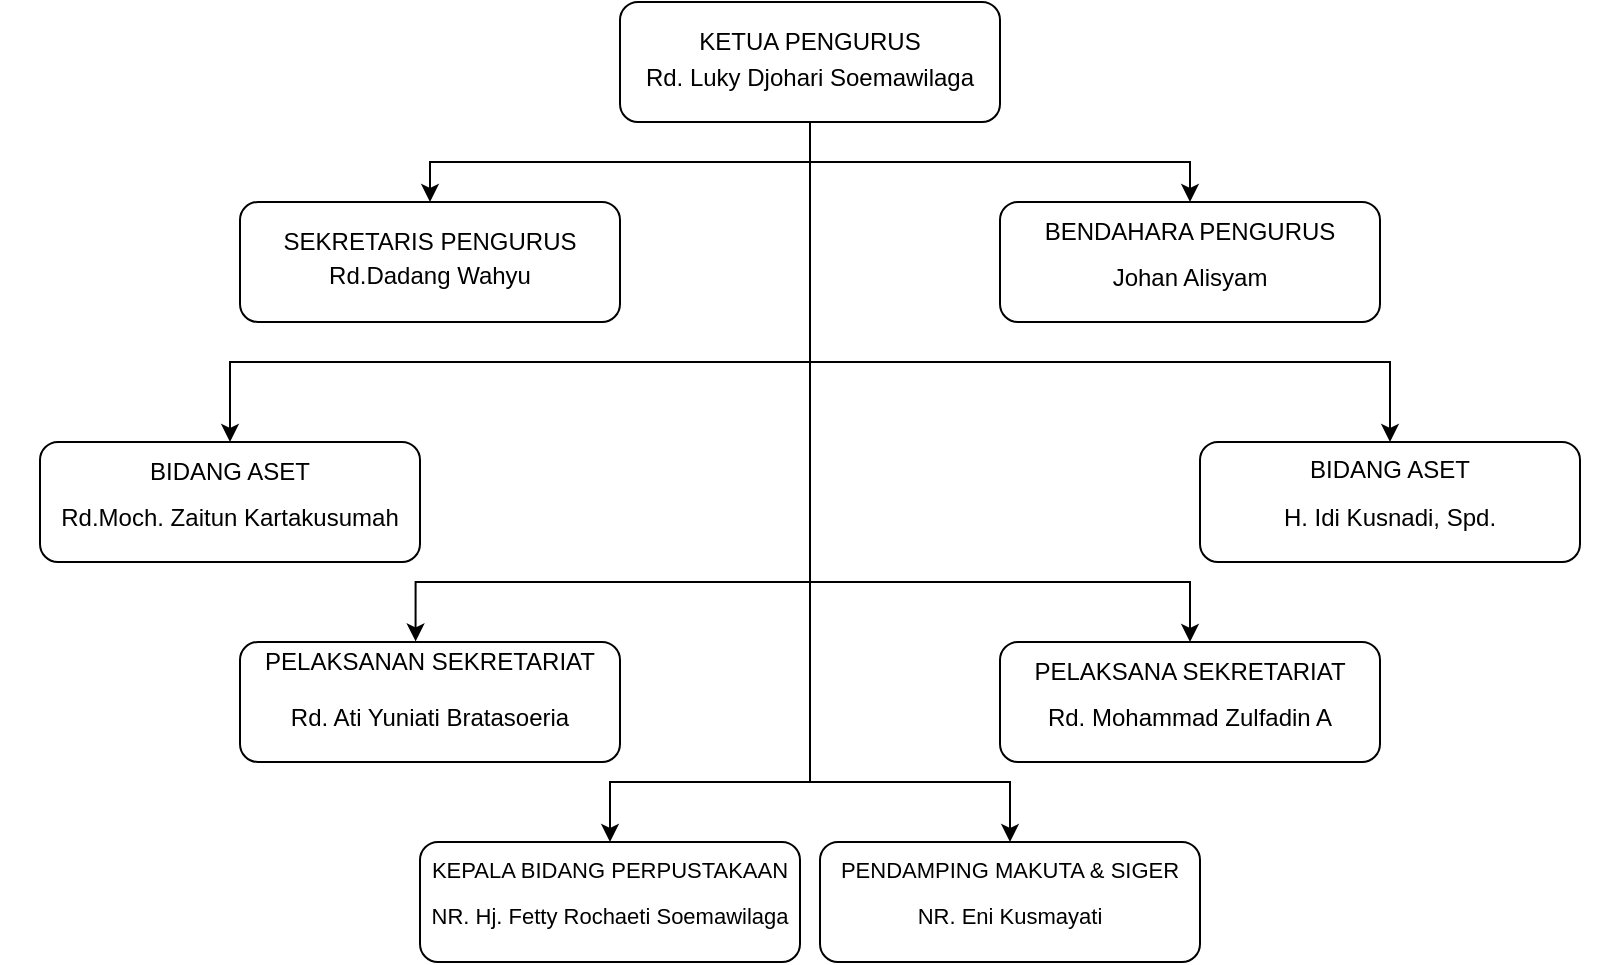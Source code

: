 <mxfile version="21.6.8" type="device">
  <diagram name="Page-1" id="5S7XBAYACDVpQ4MUEkE2">
    <mxGraphModel dx="1118" dy="572" grid="1" gridSize="10" guides="1" tooltips="1" connect="1" arrows="1" fold="1" page="1" pageScale="1" pageWidth="850" pageHeight="1100" math="0" shadow="0">
      <root>
        <mxCell id="0" />
        <mxCell id="1" parent="0" />
        <mxCell id="wAHFAcoijXSZADkG11Bx-6" style="edgeStyle=orthogonalEdgeStyle;rounded=0;orthogonalLoop=1;jettySize=auto;html=1;entryX=0.5;entryY=0;entryDx=0;entryDy=0;" edge="1" parent="1" source="wAHFAcoijXSZADkG11Bx-2" target="wAHFAcoijXSZADkG11Bx-3">
          <mxGeometry relative="1" as="geometry" />
        </mxCell>
        <mxCell id="wAHFAcoijXSZADkG11Bx-7" style="edgeStyle=orthogonalEdgeStyle;rounded=0;orthogonalLoop=1;jettySize=auto;html=1;" edge="1" parent="1" source="wAHFAcoijXSZADkG11Bx-2" target="wAHFAcoijXSZADkG11Bx-4">
          <mxGeometry relative="1" as="geometry" />
        </mxCell>
        <mxCell id="wAHFAcoijXSZADkG11Bx-8" style="edgeStyle=orthogonalEdgeStyle;rounded=0;orthogonalLoop=1;jettySize=auto;html=1;entryX=0.5;entryY=0;entryDx=0;entryDy=0;" edge="1" parent="1" source="wAHFAcoijXSZADkG11Bx-2" target="wAHFAcoijXSZADkG11Bx-5">
          <mxGeometry relative="1" as="geometry">
            <Array as="points">
              <mxPoint x="425" y="250" />
              <mxPoint x="135" y="250" />
            </Array>
          </mxGeometry>
        </mxCell>
        <mxCell id="wAHFAcoijXSZADkG11Bx-10" style="edgeStyle=orthogonalEdgeStyle;rounded=0;orthogonalLoop=1;jettySize=auto;html=1;entryX=0.5;entryY=0;entryDx=0;entryDy=0;" edge="1" parent="1" source="wAHFAcoijXSZADkG11Bx-2" target="wAHFAcoijXSZADkG11Bx-9">
          <mxGeometry relative="1" as="geometry">
            <Array as="points">
              <mxPoint x="425" y="250" />
              <mxPoint x="715" y="250" />
            </Array>
          </mxGeometry>
        </mxCell>
        <mxCell id="wAHFAcoijXSZADkG11Bx-13" style="edgeStyle=orthogonalEdgeStyle;rounded=0;orthogonalLoop=1;jettySize=auto;html=1;entryX=0.462;entryY=-0.005;entryDx=0;entryDy=0;entryPerimeter=0;" edge="1" parent="1" source="wAHFAcoijXSZADkG11Bx-2" target="wAHFAcoijXSZADkG11Bx-11">
          <mxGeometry relative="1" as="geometry">
            <Array as="points">
              <mxPoint x="425" y="360" />
              <mxPoint x="228" y="360" />
            </Array>
          </mxGeometry>
        </mxCell>
        <mxCell id="wAHFAcoijXSZADkG11Bx-14" style="edgeStyle=orthogonalEdgeStyle;rounded=0;orthogonalLoop=1;jettySize=auto;html=1;" edge="1" parent="1" source="wAHFAcoijXSZADkG11Bx-2" target="wAHFAcoijXSZADkG11Bx-12">
          <mxGeometry relative="1" as="geometry">
            <Array as="points">
              <mxPoint x="425" y="360" />
              <mxPoint x="615" y="360" />
            </Array>
          </mxGeometry>
        </mxCell>
        <mxCell id="wAHFAcoijXSZADkG11Bx-17" style="edgeStyle=orthogonalEdgeStyle;rounded=0;orthogonalLoop=1;jettySize=auto;html=1;entryX=0.5;entryY=0;entryDx=0;entryDy=0;" edge="1" parent="1" source="wAHFAcoijXSZADkG11Bx-2" target="wAHFAcoijXSZADkG11Bx-15">
          <mxGeometry relative="1" as="geometry">
            <Array as="points">
              <mxPoint x="425" y="460" />
              <mxPoint x="325" y="460" />
            </Array>
          </mxGeometry>
        </mxCell>
        <mxCell id="wAHFAcoijXSZADkG11Bx-18" style="edgeStyle=orthogonalEdgeStyle;rounded=0;orthogonalLoop=1;jettySize=auto;html=1;" edge="1" parent="1" source="wAHFAcoijXSZADkG11Bx-2" target="wAHFAcoijXSZADkG11Bx-16">
          <mxGeometry relative="1" as="geometry">
            <Array as="points">
              <mxPoint x="425" y="460" />
              <mxPoint x="525" y="460" />
            </Array>
          </mxGeometry>
        </mxCell>
        <mxCell id="wAHFAcoijXSZADkG11Bx-2" value="KETUA PENGURUS&lt;br&gt;&lt;table style=&quot;border-collapse:&lt;br/&gt; collapse;width:172pt&quot; width=&quot;230&quot; cellspacing=&quot;0&quot; cellpadding=&quot;0&quot; border=&quot;0&quot;&gt;&lt;tbody&gt;&lt;tr style=&quot;height:15.65pt&quot; height=&quot;21&quot;&gt;  &lt;td style=&quot;height:15.65pt;width:172pt&quot; width=&quot;230&quot; class=&quot;xl63&quot; height=&quot;21&quot;&gt;Rd. Luky Djohari Soemawilaga&lt;/td&gt;&lt;/tr&gt;&lt;/tbody&gt;&lt;/table&gt;" style="rounded=1;whiteSpace=wrap;html=1;verticalAlign=middle;" vertex="1" parent="1">
          <mxGeometry x="330" y="70" width="190" height="60" as="geometry" />
        </mxCell>
        <mxCell id="wAHFAcoijXSZADkG11Bx-3" value="SEKRETARIS PENGURUS&lt;br&gt;&lt;table style=&quot;border-collapse:&lt;br/&gt; collapse;width:172pt&quot; width=&quot;230&quot; cellspacing=&quot;0&quot; cellpadding=&quot;0&quot; border=&quot;0&quot;&gt;&lt;tbody&gt;&lt;tr style=&quot;height:15.65pt&quot; height=&quot;21&quot;&gt;  &lt;td style=&quot;height:15.65pt;width:172pt&quot; width=&quot;230&quot; class=&quot;xl63&quot; height=&quot;21&quot;&gt;&lt;table style=&quot;border-collapse:&lt;br/&gt; collapse;width:172pt&quot; width=&quot;230&quot; cellspacing=&quot;0&quot; cellpadding=&quot;0&quot; border=&quot;0&quot;&gt;&lt;tbody&gt;&lt;tr style=&quot;height:15.05pt&quot; height=&quot;20&quot;&gt;  &lt;td style=&quot;height:15.05pt;width:172pt&quot; width=&quot;230&quot; class=&quot;xl65&quot; height=&quot;20&quot;&gt;Rd.Dadang Wahyu&lt;/td&gt;&lt;/tr&gt;&lt;/tbody&gt;&lt;/table&gt;&lt;/td&gt;&lt;/tr&gt;&lt;/tbody&gt;&lt;/table&gt;" style="rounded=1;whiteSpace=wrap;html=1;verticalAlign=middle;" vertex="1" parent="1">
          <mxGeometry x="140" y="170" width="190" height="60" as="geometry" />
        </mxCell>
        <mxCell id="wAHFAcoijXSZADkG11Bx-4" value="BENDAHARA PENGURUS&lt;br&gt;&lt;table style=&quot;border-collapse:&lt;br/&gt; collapse;width:172pt&quot; width=&quot;230&quot; cellspacing=&quot;0&quot; cellpadding=&quot;0&quot; border=&quot;0&quot;&gt;&lt;tbody&gt;&lt;tr style=&quot;height:15.65pt&quot; height=&quot;21&quot;&gt;  &lt;td style=&quot;height:15.65pt;width:172pt&quot; width=&quot;230&quot; class=&quot;xl63&quot; height=&quot;21&quot;&gt;&lt;table style=&quot;border-collapse:&lt;br/&gt; collapse;width:172pt&quot; width=&quot;230&quot; cellspacing=&quot;0&quot; cellpadding=&quot;0&quot; border=&quot;0&quot;&gt;&lt;tbody&gt;&lt;tr style=&quot;mso-height-source:userset;height:22.55pt&quot; height=&quot;30&quot;&gt;  &lt;td style=&quot;height:22.55pt;width:172pt&quot; width=&quot;230&quot; class=&quot;xl65&quot; height=&quot;30&quot;&gt;Johan Alisyam&lt;/td&gt;&lt;/tr&gt;&lt;/tbody&gt;&lt;/table&gt;&lt;/td&gt;&lt;/tr&gt;&lt;/tbody&gt;&lt;/table&gt;" style="rounded=1;whiteSpace=wrap;html=1;verticalAlign=middle;" vertex="1" parent="1">
          <mxGeometry x="520" y="170" width="190" height="60" as="geometry" />
        </mxCell>
        <mxCell id="wAHFAcoijXSZADkG11Bx-5" value="BIDANG ASET&lt;br&gt;&lt;table style=&quot;border-collapse:&lt;br/&gt; collapse;width:172pt&quot; width=&quot;230&quot; cellspacing=&quot;0&quot; cellpadding=&quot;0&quot; border=&quot;0&quot;&gt;&lt;tbody&gt;&lt;tr style=&quot;height:15.65pt&quot; height=&quot;21&quot;&gt;  &lt;td style=&quot;height:15.65pt;width:172pt&quot; width=&quot;230&quot; class=&quot;xl63&quot; height=&quot;21&quot;&gt;&lt;table style=&quot;border-collapse:&lt;br/&gt; collapse;width:172pt&quot; width=&quot;230&quot; cellspacing=&quot;0&quot; cellpadding=&quot;0&quot; border=&quot;0&quot;&gt;&lt;tbody&gt;&lt;tr style=&quot;mso-height-source:userset;height:22.55pt&quot; height=&quot;30&quot;&gt;  &lt;td style=&quot;height:22.55pt;width:172pt&quot; width=&quot;230&quot; class=&quot;xl65&quot; height=&quot;30&quot;&gt;&lt;table style=&quot;border-collapse:&lt;br/&gt; collapse;width:172pt&quot; width=&quot;230&quot; cellspacing=&quot;0&quot; cellpadding=&quot;0&quot; border=&quot;0&quot;&gt;&lt;tbody&gt;&lt;tr style=&quot;mso-height-source:userset;height:23.35pt&quot; height=&quot;31&quot;&gt;  &lt;td style=&quot;height:23.35pt;width:172pt&quot; width=&quot;230&quot; class=&quot;xl65&quot; height=&quot;31&quot;&gt;Rd.Moch. Zaitun Kartakusumah&lt;/td&gt;&lt;/tr&gt;&lt;/tbody&gt;&lt;/table&gt;&lt;/td&gt;&lt;/tr&gt;&lt;/tbody&gt;&lt;/table&gt;&lt;/td&gt;&lt;/tr&gt;&lt;/tbody&gt;&lt;/table&gt;" style="rounded=1;whiteSpace=wrap;html=1;verticalAlign=middle;" vertex="1" parent="1">
          <mxGeometry x="40" y="290" width="190" height="60" as="geometry" />
        </mxCell>
        <mxCell id="wAHFAcoijXSZADkG11Bx-9" value="BIDANG ASET&lt;br&gt;&lt;table style=&quot;border-collapse:&lt;br/&gt; collapse;width:172pt&quot; width=&quot;230&quot; cellspacing=&quot;0&quot; cellpadding=&quot;0&quot; border=&quot;0&quot;&gt;&lt;tbody&gt;&lt;tr style=&quot;height:15.65pt&quot; height=&quot;21&quot;&gt;  &lt;td style=&quot;height:15.65pt;width:172pt&quot; width=&quot;230&quot; class=&quot;xl63&quot; height=&quot;21&quot;&gt;&lt;table style=&quot;border-collapse:&lt;br/&gt; collapse;width:172pt&quot; width=&quot;230&quot; cellspacing=&quot;0&quot; cellpadding=&quot;0&quot; border=&quot;0&quot;&gt;&lt;tbody&gt;&lt;tr style=&quot;mso-height-source:userset;height:22.55pt&quot; height=&quot;30&quot;&gt;  &lt;td style=&quot;height:22.55pt;width:172pt&quot; width=&quot;230&quot; class=&quot;xl65&quot; height=&quot;30&quot;&gt;&lt;table style=&quot;border-collapse:&lt;br/&gt; collapse;width:172pt&quot; width=&quot;230&quot; cellspacing=&quot;0&quot; cellpadding=&quot;0&quot; border=&quot;0&quot;&gt;&lt;tbody&gt;&lt;tr style=&quot;mso-height-source:userset;height:23.35pt&quot; height=&quot;31&quot;&gt;  &lt;td style=&quot;height:23.35pt;width:172pt&quot; width=&quot;230&quot; class=&quot;xl65&quot; height=&quot;31&quot;&gt;&lt;table style=&quot;border-collapse:&lt;br/&gt; collapse;width:172pt&quot; width=&quot;230&quot; cellspacing=&quot;0&quot; cellpadding=&quot;0&quot; border=&quot;0&quot;&gt;&lt;tbody&gt;&lt;tr style=&quot;mso-height-source:userset;height:24.75pt&quot; height=&quot;33&quot;&gt;  &lt;td style=&quot;height:24.75pt;width:172pt&quot; width=&quot;230&quot; class=&quot;xl65&quot; height=&quot;33&quot;&gt;H. Idi Kusnadi, Spd.&lt;/td&gt;&lt;/tr&gt;&lt;/tbody&gt;&lt;/table&gt;&lt;/td&gt;&lt;/tr&gt;&lt;/tbody&gt;&lt;/table&gt;&lt;/td&gt;&lt;/tr&gt;&lt;/tbody&gt;&lt;/table&gt;&lt;/td&gt;&lt;/tr&gt;&lt;/tbody&gt;&lt;/table&gt;" style="rounded=1;whiteSpace=wrap;html=1;verticalAlign=middle;" vertex="1" parent="1">
          <mxGeometry x="620" y="290" width="190" height="60" as="geometry" />
        </mxCell>
        <mxCell id="wAHFAcoijXSZADkG11Bx-11" value="PELAKSANAN SEKRETARIAT&lt;br&gt;&lt;table style=&quot;border-collapse:&lt;br/&gt; collapse;width:172pt&quot; width=&quot;230&quot; cellspacing=&quot;0&quot; cellpadding=&quot;0&quot; border=&quot;0&quot;&gt;&lt;tbody&gt;&lt;tr style=&quot;height:15.65pt&quot; height=&quot;21&quot;&gt;  &lt;td style=&quot;height:15.65pt;width:172pt&quot; width=&quot;230&quot; class=&quot;xl63&quot; height=&quot;21&quot;&gt;&lt;table style=&quot;border-collapse:&lt;br/&gt; collapse;width:172pt&quot; width=&quot;230&quot; cellspacing=&quot;0&quot; cellpadding=&quot;0&quot; border=&quot;0&quot;&gt;&lt;tbody&gt;&lt;tr style=&quot;mso-height-source:userset;height:22.55pt&quot; height=&quot;30&quot;&gt;  &lt;td style=&quot;height:22.55pt;width:172pt&quot; width=&quot;230&quot; class=&quot;xl65&quot; height=&quot;30&quot;&gt;&lt;table style=&quot;border-collapse:&lt;br/&gt; collapse;width:172pt&quot; width=&quot;230&quot; cellspacing=&quot;0&quot; cellpadding=&quot;0&quot; border=&quot;0&quot;&gt;&lt;tbody&gt;&lt;tr style=&quot;mso-height-source:userset;height:23.35pt&quot; height=&quot;31&quot;&gt;  &lt;td style=&quot;height:23.35pt;width:172pt&quot; width=&quot;230&quot; class=&quot;xl65&quot; height=&quot;31&quot;&gt;&lt;table style=&quot;border-collapse:&lt;br/&gt; collapse;width:172pt&quot; width=&quot;230&quot; cellspacing=&quot;0&quot; cellpadding=&quot;0&quot; border=&quot;0&quot;&gt;&lt;tbody&gt;&lt;tr style=&quot;mso-height-source:userset;height:30.7pt&quot; height=&quot;41&quot;&gt;  &lt;td style=&quot;height:30.7pt;width:172pt&quot; width=&quot;230&quot; class=&quot;xl65&quot; height=&quot;41&quot;&gt;Rd. Ati Yuniati Bratasoeria&lt;/td&gt;&lt;/tr&gt;&lt;/tbody&gt;&lt;/table&gt;&lt;/td&gt;&lt;/tr&gt;&lt;/tbody&gt;&lt;/table&gt;&lt;/td&gt;&lt;/tr&gt;&lt;/tbody&gt;&lt;/table&gt;&lt;/td&gt;&lt;/tr&gt;&lt;/tbody&gt;&lt;/table&gt;" style="rounded=1;whiteSpace=wrap;html=1;verticalAlign=middle;" vertex="1" parent="1">
          <mxGeometry x="140" y="390" width="190" height="60" as="geometry" />
        </mxCell>
        <mxCell id="wAHFAcoijXSZADkG11Bx-12" value="PELAKSANA SEKRETARIAT&lt;br&gt;&lt;table style=&quot;border-collapse:&lt;br/&gt; collapse;width:172pt&quot; width=&quot;230&quot; cellspacing=&quot;0&quot; cellpadding=&quot;0&quot; border=&quot;0&quot;&gt;&lt;tbody&gt;&lt;tr style=&quot;height:15.65pt&quot; height=&quot;21&quot;&gt;  &lt;td style=&quot;height:15.65pt;width:172pt&quot; width=&quot;230&quot; class=&quot;xl63&quot; height=&quot;21&quot;&gt;&lt;table style=&quot;border-collapse:&lt;br/&gt; collapse;width:172pt&quot; width=&quot;230&quot; cellspacing=&quot;0&quot; cellpadding=&quot;0&quot; border=&quot;0&quot;&gt;&lt;tbody&gt;&lt;tr style=&quot;mso-height-source:userset;height:22.55pt&quot; height=&quot;30&quot;&gt;  &lt;td style=&quot;height:22.55pt;width:172pt&quot; width=&quot;230&quot; class=&quot;xl65&quot; height=&quot;30&quot;&gt;&lt;table style=&quot;border-collapse:&lt;br/&gt; collapse;width:172pt&quot; width=&quot;230&quot; cellspacing=&quot;0&quot; cellpadding=&quot;0&quot; border=&quot;0&quot;&gt;&lt;tbody&gt;&lt;tr style=&quot;mso-height-source:userset;height:23.35pt&quot; height=&quot;31&quot;&gt;  &lt;td style=&quot;height:23.35pt;width:172pt&quot; width=&quot;230&quot; class=&quot;xl65&quot; height=&quot;31&quot;&gt;&lt;table style=&quot;border-collapse:&lt;br/&gt; collapse;width:172pt&quot; width=&quot;230&quot; cellspacing=&quot;0&quot; cellpadding=&quot;0&quot; border=&quot;0&quot;&gt;&lt;tbody&gt;&lt;tr style=&quot;height:15.05pt&quot; height=&quot;20&quot;&gt;  &lt;td style=&quot;height:15.05pt;width:172pt&quot; width=&quot;230&quot; class=&quot;xl65&quot; height=&quot;20&quot;&gt;Rd. Mohammad Zulfadin A&lt;/td&gt;&lt;/tr&gt;&lt;/tbody&gt;&lt;/table&gt;&lt;/td&gt;&lt;/tr&gt;&lt;/tbody&gt;&lt;/table&gt;&lt;/td&gt;&lt;/tr&gt;&lt;/tbody&gt;&lt;/table&gt;&lt;/td&gt;&lt;/tr&gt;&lt;/tbody&gt;&lt;/table&gt;" style="rounded=1;whiteSpace=wrap;html=1;verticalAlign=middle;" vertex="1" parent="1">
          <mxGeometry x="520" y="390" width="190" height="60" as="geometry" />
        </mxCell>
        <mxCell id="wAHFAcoijXSZADkG11Bx-15" value="KEPALA BIDANG PERPUSTAKAAN&lt;br style=&quot;font-size: 11px;&quot;&gt;&lt;table style=&quot;width: 172pt; font-size: 11px;&quot; width=&quot;230&quot; cellspacing=&quot;0&quot; cellpadding=&quot;0&quot; border=&quot;0&quot;&gt;&lt;tbody style=&quot;font-size: 11px;&quot;&gt;&lt;tr style=&quot;height: 15.65pt; font-size: 11px;&quot; height=&quot;21&quot;&gt;  &lt;td style=&quot;height: 15.65pt; width: 172pt; font-size: 11px;&quot; width=&quot;230&quot; class=&quot;xl63&quot; height=&quot;21&quot;&gt;&lt;table style=&quot;width: 172pt; font-size: 11px;&quot; width=&quot;230&quot; cellspacing=&quot;0&quot; cellpadding=&quot;0&quot; border=&quot;0&quot;&gt;&lt;tbody style=&quot;font-size: 11px;&quot;&gt;&lt;tr style=&quot;height: 22.55pt; font-size: 11px;&quot; height=&quot;30&quot;&gt;  &lt;td style=&quot;height: 22.55pt; width: 172pt; font-size: 11px;&quot; width=&quot;230&quot; class=&quot;xl65&quot; height=&quot;30&quot;&gt;&lt;table style=&quot;width: 172pt; font-size: 11px;&quot; width=&quot;230&quot; cellspacing=&quot;0&quot; cellpadding=&quot;0&quot; border=&quot;0&quot;&gt;&lt;tbody style=&quot;font-size: 11px;&quot;&gt;&lt;tr style=&quot;height: 23.35pt; font-size: 11px;&quot; height=&quot;31&quot;&gt;  &lt;td style=&quot;height: 23.35pt; width: 172pt; font-size: 11px;&quot; width=&quot;230&quot; class=&quot;xl65&quot; height=&quot;31&quot;&gt;&lt;table style=&quot;width: 172pt; font-size: 11px;&quot; width=&quot;230&quot; cellspacing=&quot;0&quot; cellpadding=&quot;0&quot; border=&quot;0&quot;&gt;&lt;tbody style=&quot;font-size: 11px;&quot;&gt;&lt;tr style=&quot;height: 15.05pt; font-size: 11px;&quot; height=&quot;20&quot;&gt;  &lt;td style=&quot;height: 15.05pt; width: 172pt; font-size: 11px;&quot; width=&quot;230&quot; class=&quot;xl65&quot; height=&quot;20&quot;&gt;&lt;table style=&quot;border-collapse:&lt;br/&gt; collapse;width:172pt&quot; width=&quot;230&quot; cellspacing=&quot;0&quot; cellpadding=&quot;0&quot; border=&quot;0&quot;&gt;&lt;tbody&gt;&lt;tr style=&quot;height:15.05pt&quot; height=&quot;20&quot;&gt;  &lt;td style=&quot;height:15.05pt;width:172pt&quot; width=&quot;230&quot; class=&quot;xl65&quot; height=&quot;20&quot;&gt;NR. Hj. Fetty Rochaeti Soemawilaga&lt;/td&gt;&lt;/tr&gt;&lt;/tbody&gt;&lt;/table&gt;&lt;/td&gt;&lt;/tr&gt;&lt;/tbody&gt;&lt;/table&gt;&lt;/td&gt;&lt;/tr&gt;&lt;/tbody&gt;&lt;/table&gt;&lt;/td&gt;&lt;/tr&gt;&lt;/tbody&gt;&lt;/table&gt;&lt;/td&gt;&lt;/tr&gt;&lt;/tbody&gt;&lt;/table&gt;" style="rounded=1;whiteSpace=wrap;html=1;verticalAlign=middle;fontSize=11;" vertex="1" parent="1">
          <mxGeometry x="230" y="490" width="190" height="60" as="geometry" />
        </mxCell>
        <mxCell id="wAHFAcoijXSZADkG11Bx-16" value="PENDAMPING MAKUTA &amp;amp; SIGER&lt;br style=&quot;font-size: 11px;&quot;&gt;&lt;table style=&quot;width: 172pt; font-size: 11px;&quot; width=&quot;230&quot; cellspacing=&quot;0&quot; cellpadding=&quot;0&quot; border=&quot;0&quot;&gt;&lt;tbody style=&quot;font-size: 11px;&quot;&gt;&lt;tr style=&quot;height: 15.65pt; font-size: 11px;&quot; height=&quot;21&quot;&gt;  &lt;td style=&quot;height: 15.65pt; width: 172pt; font-size: 11px;&quot; width=&quot;230&quot; class=&quot;xl63&quot; height=&quot;21&quot;&gt;&lt;table style=&quot;width: 172pt; font-size: 11px;&quot; width=&quot;230&quot; cellspacing=&quot;0&quot; cellpadding=&quot;0&quot; border=&quot;0&quot;&gt;&lt;tbody style=&quot;font-size: 11px;&quot;&gt;&lt;tr style=&quot;height: 22.55pt; font-size: 11px;&quot; height=&quot;30&quot;&gt;  &lt;td style=&quot;height: 22.55pt; width: 172pt; font-size: 11px;&quot; width=&quot;230&quot; class=&quot;xl65&quot; height=&quot;30&quot;&gt;&lt;table style=&quot;width: 172pt; font-size: 11px;&quot; width=&quot;230&quot; cellspacing=&quot;0&quot; cellpadding=&quot;0&quot; border=&quot;0&quot;&gt;&lt;tbody style=&quot;font-size: 11px;&quot;&gt;&lt;tr style=&quot;height: 23.35pt; font-size: 11px;&quot; height=&quot;31&quot;&gt;  &lt;td style=&quot;height: 23.35pt; width: 172pt; font-size: 11px;&quot; width=&quot;230&quot; class=&quot;xl65&quot; height=&quot;31&quot;&gt;&lt;table style=&quot;width: 172pt; font-size: 11px;&quot; width=&quot;230&quot; cellspacing=&quot;0&quot; cellpadding=&quot;0&quot; border=&quot;0&quot;&gt;&lt;tbody style=&quot;font-size: 11px;&quot;&gt;&lt;tr style=&quot;height: 15.05pt; font-size: 11px;&quot; height=&quot;20&quot;&gt;  &lt;td style=&quot;height: 15.05pt; width: 172pt; font-size: 11px;&quot; width=&quot;230&quot; class=&quot;xl65&quot; height=&quot;20&quot;&gt;&lt;table style=&quot;border-collapse:&lt;br/&gt; collapse;width:172pt&quot; width=&quot;230&quot; cellspacing=&quot;0&quot; cellpadding=&quot;0&quot; border=&quot;0&quot;&gt;&lt;tbody&gt;&lt;tr style=&quot;height:15.05pt&quot; height=&quot;20&quot;&gt;  &lt;td style=&quot;height:15.05pt;width:172pt&quot; width=&quot;230&quot; class=&quot;xl65&quot; height=&quot;20&quot;&gt;NR. Eni Kusmayati&lt;/td&gt;&lt;/tr&gt;&lt;/tbody&gt;&lt;/table&gt;&lt;/td&gt;&lt;/tr&gt;&lt;/tbody&gt;&lt;/table&gt;&lt;/td&gt;&lt;/tr&gt;&lt;/tbody&gt;&lt;/table&gt;&lt;/td&gt;&lt;/tr&gt;&lt;/tbody&gt;&lt;/table&gt;&lt;/td&gt;&lt;/tr&gt;&lt;/tbody&gt;&lt;/table&gt;" style="rounded=1;whiteSpace=wrap;html=1;verticalAlign=middle;fontSize=11;" vertex="1" parent="1">
          <mxGeometry x="430" y="490" width="190" height="60" as="geometry" />
        </mxCell>
      </root>
    </mxGraphModel>
  </diagram>
</mxfile>
